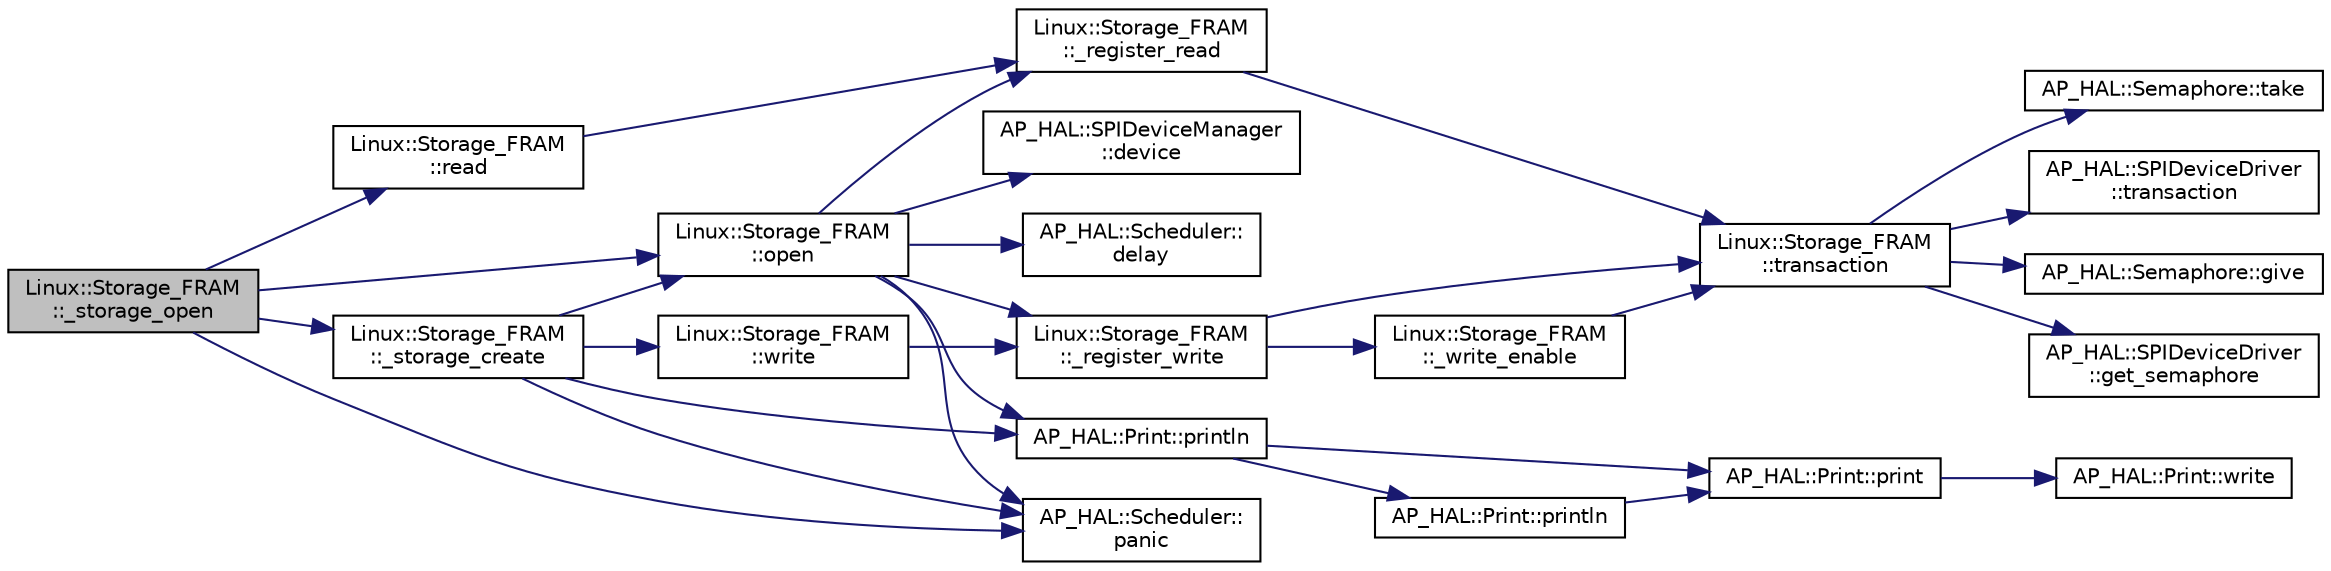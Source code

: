 digraph "Linux::Storage_FRAM::_storage_open"
{
 // INTERACTIVE_SVG=YES
  edge [fontname="Helvetica",fontsize="10",labelfontname="Helvetica",labelfontsize="10"];
  node [fontname="Helvetica",fontsize="10",shape=record];
  rankdir="LR";
  Node1 [label="Linux::Storage_FRAM\l::_storage_open",height=0.2,width=0.4,color="black", fillcolor="grey75", style="filled", fontcolor="black"];
  Node1 -> Node2 [color="midnightblue",fontsize="10",style="solid",fontname="Helvetica"];
  Node2 [label="Linux::Storage_FRAM\l::open",height=0.2,width=0.4,color="black", fillcolor="white", style="filled",URL="$classLinux_1_1Storage__FRAM.html#a20afffb2a7485aa8c0713533150b36e4"];
  Node2 -> Node3 [color="midnightblue",fontsize="10",style="solid",fontname="Helvetica"];
  Node3 [label="AP_HAL::SPIDeviceManager\l::device",height=0.2,width=0.4,color="black", fillcolor="white", style="filled",URL="$classAP__HAL_1_1SPIDeviceManager.html#a572a9273615ae0cb5fc859417161ade1"];
  Node2 -> Node4 [color="midnightblue",fontsize="10",style="solid",fontname="Helvetica"];
  Node4 [label="Linux::Storage_FRAM\l::_register_read",height=0.2,width=0.4,color="black", fillcolor="white", style="filled",URL="$classLinux_1_1Storage__FRAM.html#a699d88cf98f77f7595b6cbc12affe4ab"];
  Node4 -> Node5 [color="midnightblue",fontsize="10",style="solid",fontname="Helvetica"];
  Node5 [label="Linux::Storage_FRAM\l::transaction",height=0.2,width=0.4,color="black", fillcolor="white", style="filled",URL="$classLinux_1_1Storage__FRAM.html#a64df4e246aea0f9804d0a2551cf1722b"];
  Node5 -> Node6 [color="midnightblue",fontsize="10",style="solid",fontname="Helvetica"];
  Node6 [label="AP_HAL::SPIDeviceDriver\l::get_semaphore",height=0.2,width=0.4,color="black", fillcolor="white", style="filled",URL="$classAP__HAL_1_1SPIDeviceDriver.html#a1c518b753148caee4d708c2311a9e548"];
  Node5 -> Node7 [color="midnightblue",fontsize="10",style="solid",fontname="Helvetica"];
  Node7 [label="AP_HAL::Semaphore::take",height=0.2,width=0.4,color="black", fillcolor="white", style="filled",URL="$classAP__HAL_1_1Semaphore.html#abd3a0affad8bb211981a979f30386589"];
  Node5 -> Node8 [color="midnightblue",fontsize="10",style="solid",fontname="Helvetica"];
  Node8 [label="AP_HAL::SPIDeviceDriver\l::transaction",height=0.2,width=0.4,color="black", fillcolor="white", style="filled",URL="$classAP__HAL_1_1SPIDeviceDriver.html#acb3739821064a2bebc3015b817978724"];
  Node5 -> Node9 [color="midnightblue",fontsize="10",style="solid",fontname="Helvetica"];
  Node9 [label="AP_HAL::Semaphore::give",height=0.2,width=0.4,color="black", fillcolor="white", style="filled",URL="$classAP__HAL_1_1Semaphore.html#afcdbf03d5bea9d83037acc93bfaea7ce"];
  Node2 -> Node10 [color="midnightblue",fontsize="10",style="solid",fontname="Helvetica"];
  Node10 [label="AP_HAL::Scheduler::\ldelay",height=0.2,width=0.4,color="black", fillcolor="white", style="filled",URL="$classAP__HAL_1_1Scheduler.html#ab3175e2e6223ccfe82f957e41cc12b26"];
  Node2 -> Node11 [color="midnightblue",fontsize="10",style="solid",fontname="Helvetica"];
  Node11 [label="AP_HAL::Scheduler::\lpanic",height=0.2,width=0.4,color="black", fillcolor="white", style="filled",URL="$classAP__HAL_1_1Scheduler.html#ac08c02070405b6cc1d7241025acb5101"];
  Node2 -> Node12 [color="midnightblue",fontsize="10",style="solid",fontname="Helvetica"];
  Node12 [label="Linux::Storage_FRAM\l::_register_write",height=0.2,width=0.4,color="black", fillcolor="white", style="filled",URL="$classLinux_1_1Storage__FRAM.html#a4379e90c9a79f4e20ca6b5681caa4667"];
  Node12 -> Node13 [color="midnightblue",fontsize="10",style="solid",fontname="Helvetica"];
  Node13 [label="Linux::Storage_FRAM\l::_write_enable",height=0.2,width=0.4,color="black", fillcolor="white", style="filled",URL="$classLinux_1_1Storage__FRAM.html#aec097b9114d35116c5a47bdbf1e58dc3"];
  Node13 -> Node5 [color="midnightblue",fontsize="10",style="solid",fontname="Helvetica"];
  Node12 -> Node5 [color="midnightblue",fontsize="10",style="solid",fontname="Helvetica"];
  Node2 -> Node14 [color="midnightblue",fontsize="10",style="solid",fontname="Helvetica"];
  Node14 [label="AP_HAL::Print::println",height=0.2,width=0.4,color="black", fillcolor="white", style="filled",URL="$classAP__HAL_1_1Print.html#ad337ce3f7977411b7d34d47a51e5737e"];
  Node14 -> Node15 [color="midnightblue",fontsize="10",style="solid",fontname="Helvetica"];
  Node15 [label="AP_HAL::Print::print",height=0.2,width=0.4,color="black", fillcolor="white", style="filled",URL="$classAP__HAL_1_1Print.html#acfe80773011eb17dfb52c2fba517a093"];
  Node15 -> Node16 [color="midnightblue",fontsize="10",style="solid",fontname="Helvetica"];
  Node16 [label="AP_HAL::Print::write",height=0.2,width=0.4,color="black", fillcolor="white", style="filled",URL="$classAP__HAL_1_1Print.html#acc65391952a43334f8f5c9bef341f501"];
  Node14 -> Node17 [color="midnightblue",fontsize="10",style="solid",fontname="Helvetica"];
  Node17 [label="AP_HAL::Print::println",height=0.2,width=0.4,color="black", fillcolor="white", style="filled",URL="$classAP__HAL_1_1Print.html#a169b128f9e22f0c15883768f580541a2"];
  Node17 -> Node15 [color="midnightblue",fontsize="10",style="solid",fontname="Helvetica"];
  Node1 -> Node18 [color="midnightblue",fontsize="10",style="solid",fontname="Helvetica"];
  Node18 [label="Linux::Storage_FRAM\l::_storage_create",height=0.2,width=0.4,color="black", fillcolor="white", style="filled",URL="$classLinux_1_1Storage__FRAM.html#a113edc5b350a1e84d25bbd20b2486c11"];
  Node18 -> Node2 [color="midnightblue",fontsize="10",style="solid",fontname="Helvetica"];
  Node18 -> Node14 [color="midnightblue",fontsize="10",style="solid",fontname="Helvetica"];
  Node18 -> Node11 [color="midnightblue",fontsize="10",style="solid",fontname="Helvetica"];
  Node18 -> Node19 [color="midnightblue",fontsize="10",style="solid",fontname="Helvetica"];
  Node19 [label="Linux::Storage_FRAM\l::write",height=0.2,width=0.4,color="black", fillcolor="white", style="filled",URL="$classLinux_1_1Storage__FRAM.html#a79b29b20211a67a9a2536fca7fe6e91c"];
  Node19 -> Node12 [color="midnightblue",fontsize="10",style="solid",fontname="Helvetica"];
  Node1 -> Node11 [color="midnightblue",fontsize="10",style="solid",fontname="Helvetica"];
  Node1 -> Node20 [color="midnightblue",fontsize="10",style="solid",fontname="Helvetica"];
  Node20 [label="Linux::Storage_FRAM\l::read",height=0.2,width=0.4,color="black", fillcolor="white", style="filled",URL="$classLinux_1_1Storage__FRAM.html#abf5486d19a7545775eb0c6193bf5911a"];
  Node20 -> Node4 [color="midnightblue",fontsize="10",style="solid",fontname="Helvetica"];
}
